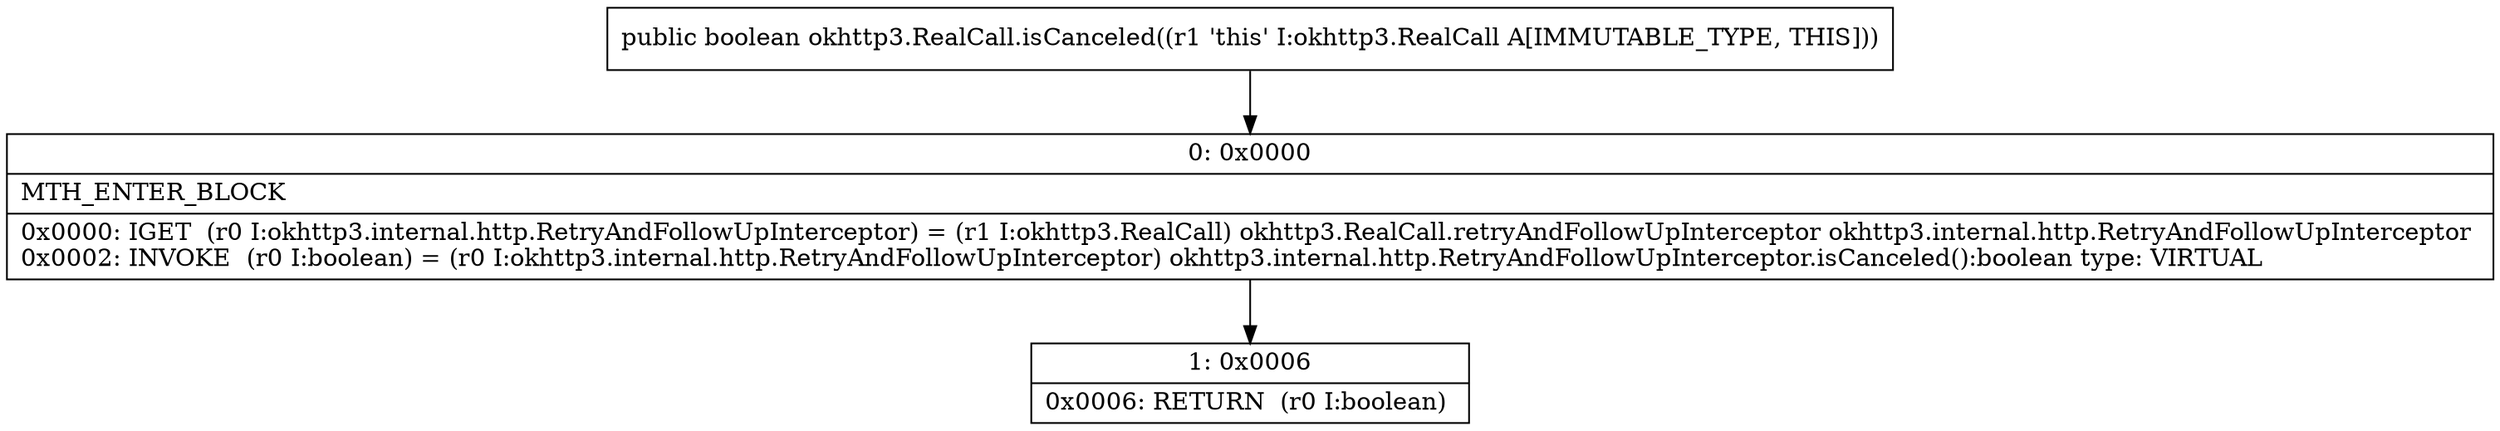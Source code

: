 digraph "CFG forokhttp3.RealCall.isCanceled()Z" {
Node_0 [shape=record,label="{0\:\ 0x0000|MTH_ENTER_BLOCK\l|0x0000: IGET  (r0 I:okhttp3.internal.http.RetryAndFollowUpInterceptor) = (r1 I:okhttp3.RealCall) okhttp3.RealCall.retryAndFollowUpInterceptor okhttp3.internal.http.RetryAndFollowUpInterceptor \l0x0002: INVOKE  (r0 I:boolean) = (r0 I:okhttp3.internal.http.RetryAndFollowUpInterceptor) okhttp3.internal.http.RetryAndFollowUpInterceptor.isCanceled():boolean type: VIRTUAL \l}"];
Node_1 [shape=record,label="{1\:\ 0x0006|0x0006: RETURN  (r0 I:boolean) \l}"];
MethodNode[shape=record,label="{public boolean okhttp3.RealCall.isCanceled((r1 'this' I:okhttp3.RealCall A[IMMUTABLE_TYPE, THIS])) }"];
MethodNode -> Node_0;
Node_0 -> Node_1;
}

